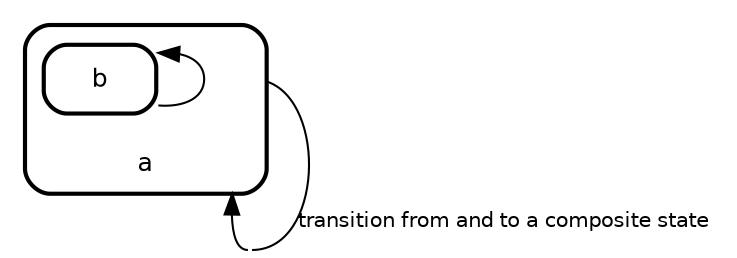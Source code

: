 digraph "state transitions" {
  fontname="Helvetica" fontsize=12 penwidth=2.0 splines=true ordering=out compound=true overlap=scale nodesep=0.3 ranksep=0.1 rankdir=BT
  node [shape=plaintext style=filled fillcolor=white fontname=Helvetica fontsize=12 penwidth=2.0]
  edge [fontname=Helvetica fontsize=10]

    "self_a" [shape=point style=invis width=0 height=0]
    subgraph "cluster_a" {
      label= <
      <table cellborder="0" border="0">
        <tr><td>a</td></tr>
      </table>
      > style=rounded penwidth=2.0
      "a" [shape=point style=invis margin=0 width=0 height=0 fixedsize=true]
        "b" [margin=0 label= < 
      <table align="center" cellborder="0" border="2" style="rounded" width="48">
        <tr><td width="48" cellpadding="7">b</td></tr>
      </table>
    >]
  
    }

      "a" -> "self_a" [label="transition from and to a composite state   \l" arrowhead=none tailport="e" headport="e" ltail="cluster_a"]
      "self_a" -> "a" [lhead="cluster_a" tailport="w"]
    "b" -> "b" [label=" "]
}
